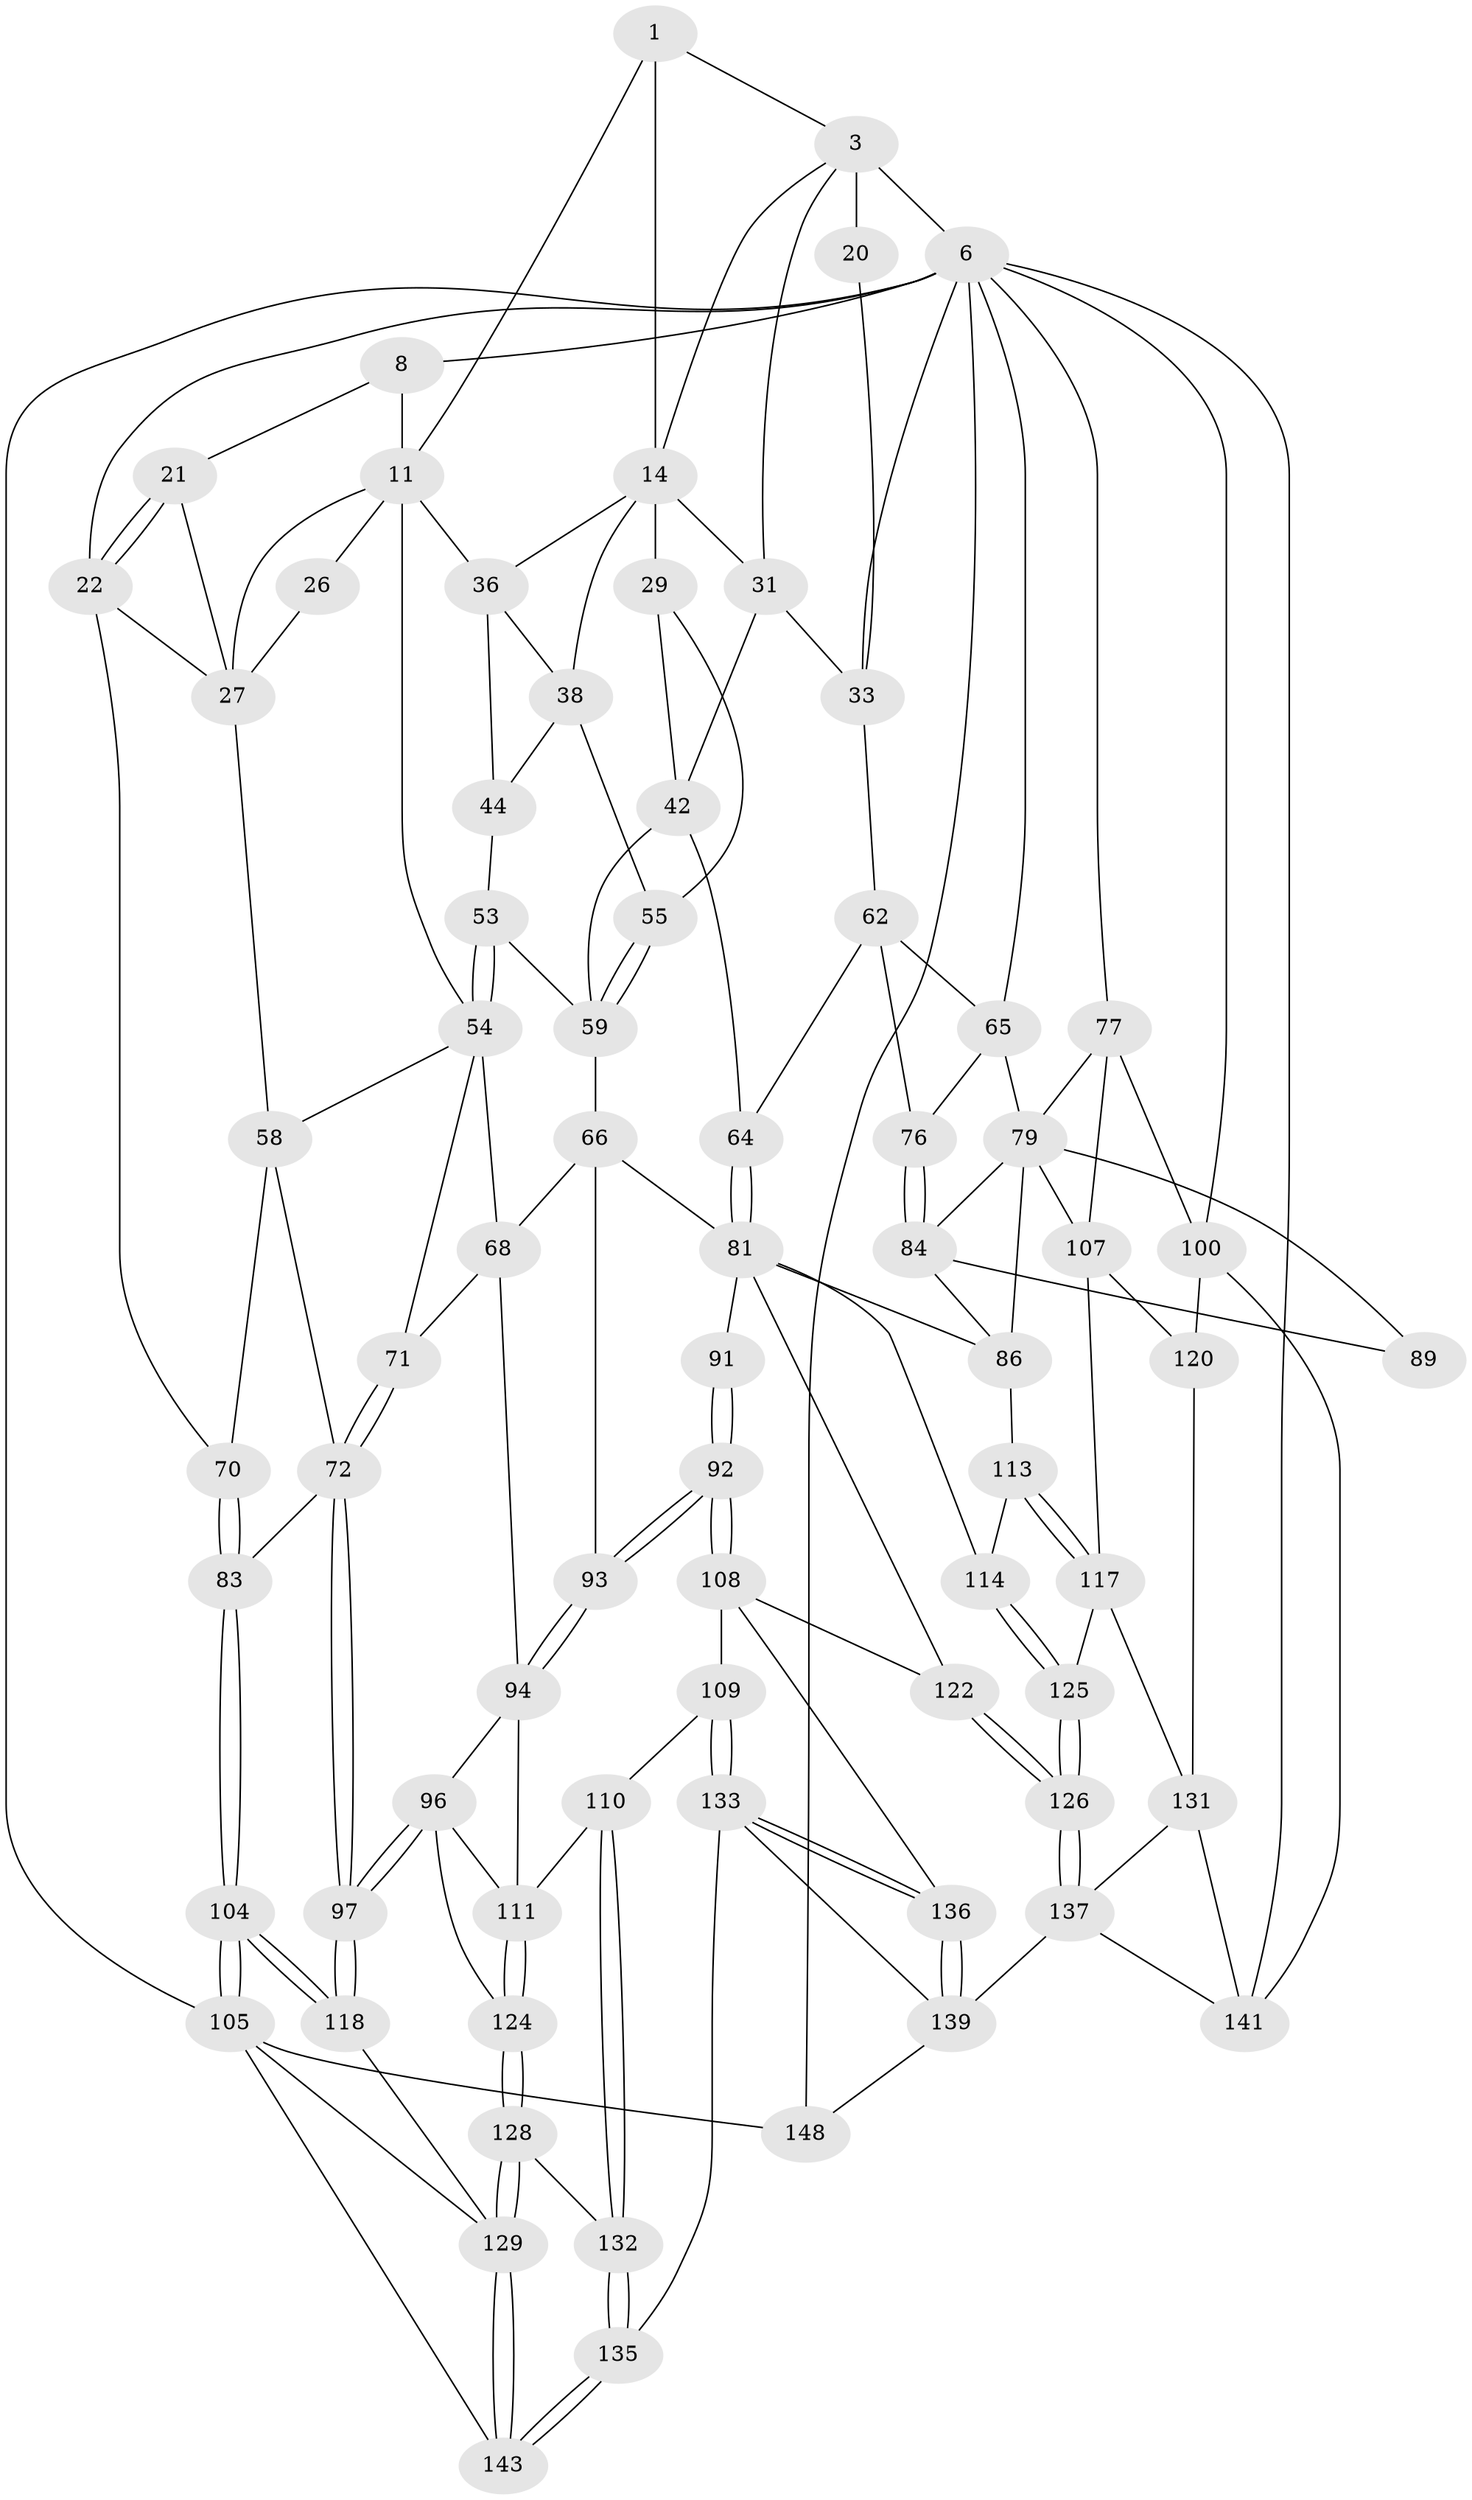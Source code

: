 // original degree distribution, {3: 0.013513513513513514, 4: 0.23648648648648649, 5: 0.527027027027027, 6: 0.22297297297297297}
// Generated by graph-tools (version 1.1) at 2025/17/03/09/25 04:17:10]
// undirected, 74 vertices, 169 edges
graph export_dot {
graph [start="1"]
  node [color=gray90,style=filled];
  1 [pos="+0.38184063433549215+0",super="+2+10"];
  3 [pos="+0.871945749270338+0",super="+4+17"];
  6 [pos="+1+0",super="+7+99+51"];
  8 [pos="+0.10592897019106122+0",super="+9+13"];
  11 [pos="+0.3129495336139111+0.13213550701780338",super="+24"];
  14 [pos="+0.6123737012200432+0.06294903559660259",super="+15+19"];
  20 [pos="+0.7934559797496531+0.17590652034189283",super="+32"];
  21 [pos="+0.11898701611081478+0.15353327523322305"];
  22 [pos="+0+0.2853697744900795",super="+23"];
  26 [pos="+0.18239196528114168+0.18067967603950846"];
  27 [pos="+0.15344700565874242+0.1750771499776417",super="+47"];
  29 [pos="+0.5742879306537316+0.2695109076608403",super="+43"];
  31 [pos="+0.6990322645810227+0.19726900892336563",super="+35"];
  33 [pos="+0.8346946986877893+0.2644865451268654",super="+34"];
  36 [pos="+0.40278984727319994+0.2016491574474084",super="+37"];
  38 [pos="+0.4215343454190964+0.24302717161286574",super="+39+49"];
  42 [pos="+0.6415300179839796+0.3178407110850145",super="+60"];
  44 [pos="+0.30631969571125944+0.28763527368377456",super="+50"];
  53 [pos="+0.4041360917727875+0.36162976658621315"];
  54 [pos="+0.32428559420515063+0.41714164467975573",super="+56"];
  55 [pos="+0.5618421535154722+0.30765804964884275"];
  58 [pos="+0.14941582933744574+0.4181903797731863",super="+69"];
  59 [pos="+0.4903337708339625+0.40551041699071644",super="+61"];
  62 [pos="+0.74612990698818+0.39526821061063094",super="+63"];
  64 [pos="+0.6499268264181816+0.5240746964997363"];
  65 [pos="+0.8479020689445889+0.4623389463117444",super="+75"];
  66 [pos="+0.44635112553899825+0.5261396983008404",super="+67"];
  68 [pos="+0.3481377514453367+0.49878069421156346",super="+74"];
  70 [pos="+0+0.39693975483559285"];
  71 [pos="+0.18211165935798487+0.5533309834202553"];
  72 [pos="+0.09019886978661268+0.6329551706699172",super="+73"];
  76 [pos="+0.7908588969580991+0.5648310619400368"];
  77 [pos="+1+0.5154838297123338",super="+78"];
  79 [pos="+0.9540904213638105+0.5745395281199954",super="+90+80"];
  81 [pos="+0.6374026927295935+0.6274638228724226",super="+87+82"];
  83 [pos="+0+0.48223695742412115"];
  84 [pos="+0.7898775322831931+0.5729787044669133",super="+85"];
  86 [pos="+0.7684089434786623+0.615733775222256",super="+103"];
  89 [pos="+0.8363187891377555+0.6122216515326215"];
  91 [pos="+0.4918905238278645+0.6371414826596082"];
  92 [pos="+0.3942184369652074+0.72680793660455"];
  93 [pos="+0.3664433725990058+0.6667913872542621"];
  94 [pos="+0.28281546086096704+0.6502583559227274",super="+95"];
  96 [pos="+0.08474524758848007+0.7119380541817908",super="+119"];
  97 [pos="+0.046059748879289694+0.7005953684610107"];
  100 [pos="+1+1",super="+140+101"];
  104 [pos="+0+0.7531747742644783"];
  105 [pos="+0+0.9201463661598687",super="+144"];
  107 [pos="+0.9373982650376343+0.7601857082162743",super="+116"];
  108 [pos="+0.3979164679579603+0.7385842134101284",super="+123"];
  109 [pos="+0.3920899423857301+0.7459950692586511"];
  110 [pos="+0.3699378707158156+0.7579469250132777"];
  111 [pos="+0.2707115823828229+0.7938066422748343",super="+112"];
  113 [pos="+0.7816320493513926+0.750738918562329"];
  114 [pos="+0.7026769254406865+0.7351737587189511"];
  117 [pos="+0.8220771418806753+0.788110497500845",super="+127"];
  118 [pos="+0+0.7219871956983882"];
  120 [pos="+1+0.8054400917220583",super="+121"];
  122 [pos="+0.5193630197225914+0.770970263690964"];
  124 [pos="+0.230223110915964+0.8272146711455916"];
  125 [pos="+0.6934325685641539+0.9413412832441657"];
  126 [pos="+0.6742089987437726+0.9879175430087577"];
  128 [pos="+0.2283557331088107+0.8411501854038486"];
  129 [pos="+0.18928935746315845+0.8964123263667815",super="+130"];
  131 [pos="+0.884332309528095+0.8899711286465765",super="+142"];
  132 [pos="+0.3044208771169622+0.8953791221372548"];
  133 [pos="+0.3890071352506143+0.8923182771755495",super="+134"];
  135 [pos="+0.3154393737315103+0.9130751555200454"];
  136 [pos="+0.4699941186109248+0.9373985773205907"];
  137 [pos="+0.6718925786736577+1",super="+138"];
  139 [pos="+0.588634312774518+1",super="+147"];
  141 [pos="+0.8917097031698703+0.9223232806649694",super="+146"];
  143 [pos="+0.2152644818041506+0.9822797852785089"];
  148 [pos="+0.23782622686815977+1"];
  1 -- 3;
  1 -- 14 [weight=2];
  1 -- 11;
  3 -- 20 [weight=3];
  3 -- 6;
  3 -- 31;
  3 -- 14;
  6 -- 8;
  6 -- 100;
  6 -- 148;
  6 -- 105;
  6 -- 22;
  6 -- 65;
  6 -- 33;
  6 -- 77;
  6 -- 141;
  8 -- 11;
  8 -- 21;
  11 -- 36 [weight=2];
  11 -- 54;
  11 -- 26 [weight=2];
  11 -- 27;
  14 -- 36;
  14 -- 38;
  14 -- 29 [weight=2];
  14 -- 31;
  20 -- 33;
  21 -- 22;
  21 -- 22;
  21 -- 27;
  22 -- 70;
  22 -- 27;
  26 -- 27;
  27 -- 58;
  29 -- 42;
  29 -- 55;
  31 -- 42;
  31 -- 33;
  33 -- 62;
  36 -- 38;
  36 -- 44;
  38 -- 44 [weight=2];
  38 -- 55;
  42 -- 64;
  42 -- 59;
  44 -- 53;
  53 -- 54;
  53 -- 54;
  53 -- 59;
  54 -- 58;
  54 -- 68;
  54 -- 71;
  55 -- 59;
  55 -- 59;
  58 -- 70;
  58 -- 72;
  59 -- 66;
  62 -- 65;
  62 -- 64;
  62 -- 76;
  64 -- 81;
  64 -- 81;
  65 -- 76;
  65 -- 79;
  66 -- 68;
  66 -- 93;
  66 -- 81;
  68 -- 94;
  68 -- 71;
  70 -- 83;
  70 -- 83;
  71 -- 72;
  71 -- 72;
  72 -- 97;
  72 -- 97;
  72 -- 83;
  76 -- 84;
  76 -- 84;
  77 -- 100;
  77 -- 107;
  77 -- 79;
  79 -- 89 [weight=2];
  79 -- 107;
  79 -- 86;
  79 -- 84;
  81 -- 114;
  81 -- 86;
  81 -- 122;
  81 -- 91 [weight=2];
  83 -- 104;
  83 -- 104;
  84 -- 89;
  84 -- 86;
  86 -- 113;
  91 -- 92;
  91 -- 92;
  92 -- 93;
  92 -- 93;
  92 -- 108;
  92 -- 108;
  93 -- 94;
  93 -- 94;
  94 -- 96;
  94 -- 111;
  96 -- 97;
  96 -- 97;
  96 -- 124;
  96 -- 111;
  97 -- 118;
  97 -- 118;
  100 -- 120 [weight=2];
  100 -- 141;
  104 -- 105;
  104 -- 105;
  104 -- 118;
  104 -- 118;
  105 -- 129;
  105 -- 148;
  105 -- 143;
  107 -- 117;
  107 -- 120;
  108 -- 109;
  108 -- 136;
  108 -- 122;
  109 -- 110;
  109 -- 133;
  109 -- 133;
  110 -- 111;
  110 -- 132;
  110 -- 132;
  111 -- 124;
  111 -- 124;
  113 -- 114;
  113 -- 117;
  113 -- 117;
  114 -- 125;
  114 -- 125;
  117 -- 131;
  117 -- 125;
  118 -- 129;
  120 -- 131;
  122 -- 126;
  122 -- 126;
  124 -- 128;
  124 -- 128;
  125 -- 126;
  125 -- 126;
  126 -- 137;
  126 -- 137;
  128 -- 129;
  128 -- 129;
  128 -- 132;
  129 -- 143;
  129 -- 143;
  131 -- 137;
  131 -- 141;
  132 -- 135;
  132 -- 135;
  133 -- 136;
  133 -- 136;
  133 -- 139;
  133 -- 135;
  135 -- 143;
  135 -- 143;
  136 -- 139;
  136 -- 139;
  137 -- 139;
  137 -- 141;
  139 -- 148;
}
